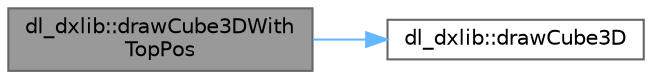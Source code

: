 digraph "dl_dxlib::drawCube3DWithTopPos"
{
 // LATEX_PDF_SIZE
  bgcolor="transparent";
  edge [fontname=Helvetica,fontsize=10,labelfontname=Helvetica,labelfontsize=10];
  node [fontname=Helvetica,fontsize=10,shape=box,height=0.2,width=0.4];
  rankdir="LR";
  Node1 [id="Node000001",label="dl_dxlib::drawCube3DWith\lTopPos",height=0.2,width=0.4,color="gray40", fillcolor="grey60", style="filled", fontcolor="black",tooltip="3D空間に立方体を描画する．立方体の上面の中心の座標から描画する．"];
  Node1 -> Node2 [id="edge1_Node000001_Node000002",color="steelblue1",style="solid",tooltip=" "];
  Node2 [id="Node000002",label="dl_dxlib::drawCube3D",height=0.2,width=0.4,color="grey40", fillcolor="white", style="filled",URL="$namespacedl__dxlib.html#affdd61c25200dc573bebd8d7296537c0",tooltip="3D空間に立方体を描画する．"];
}
